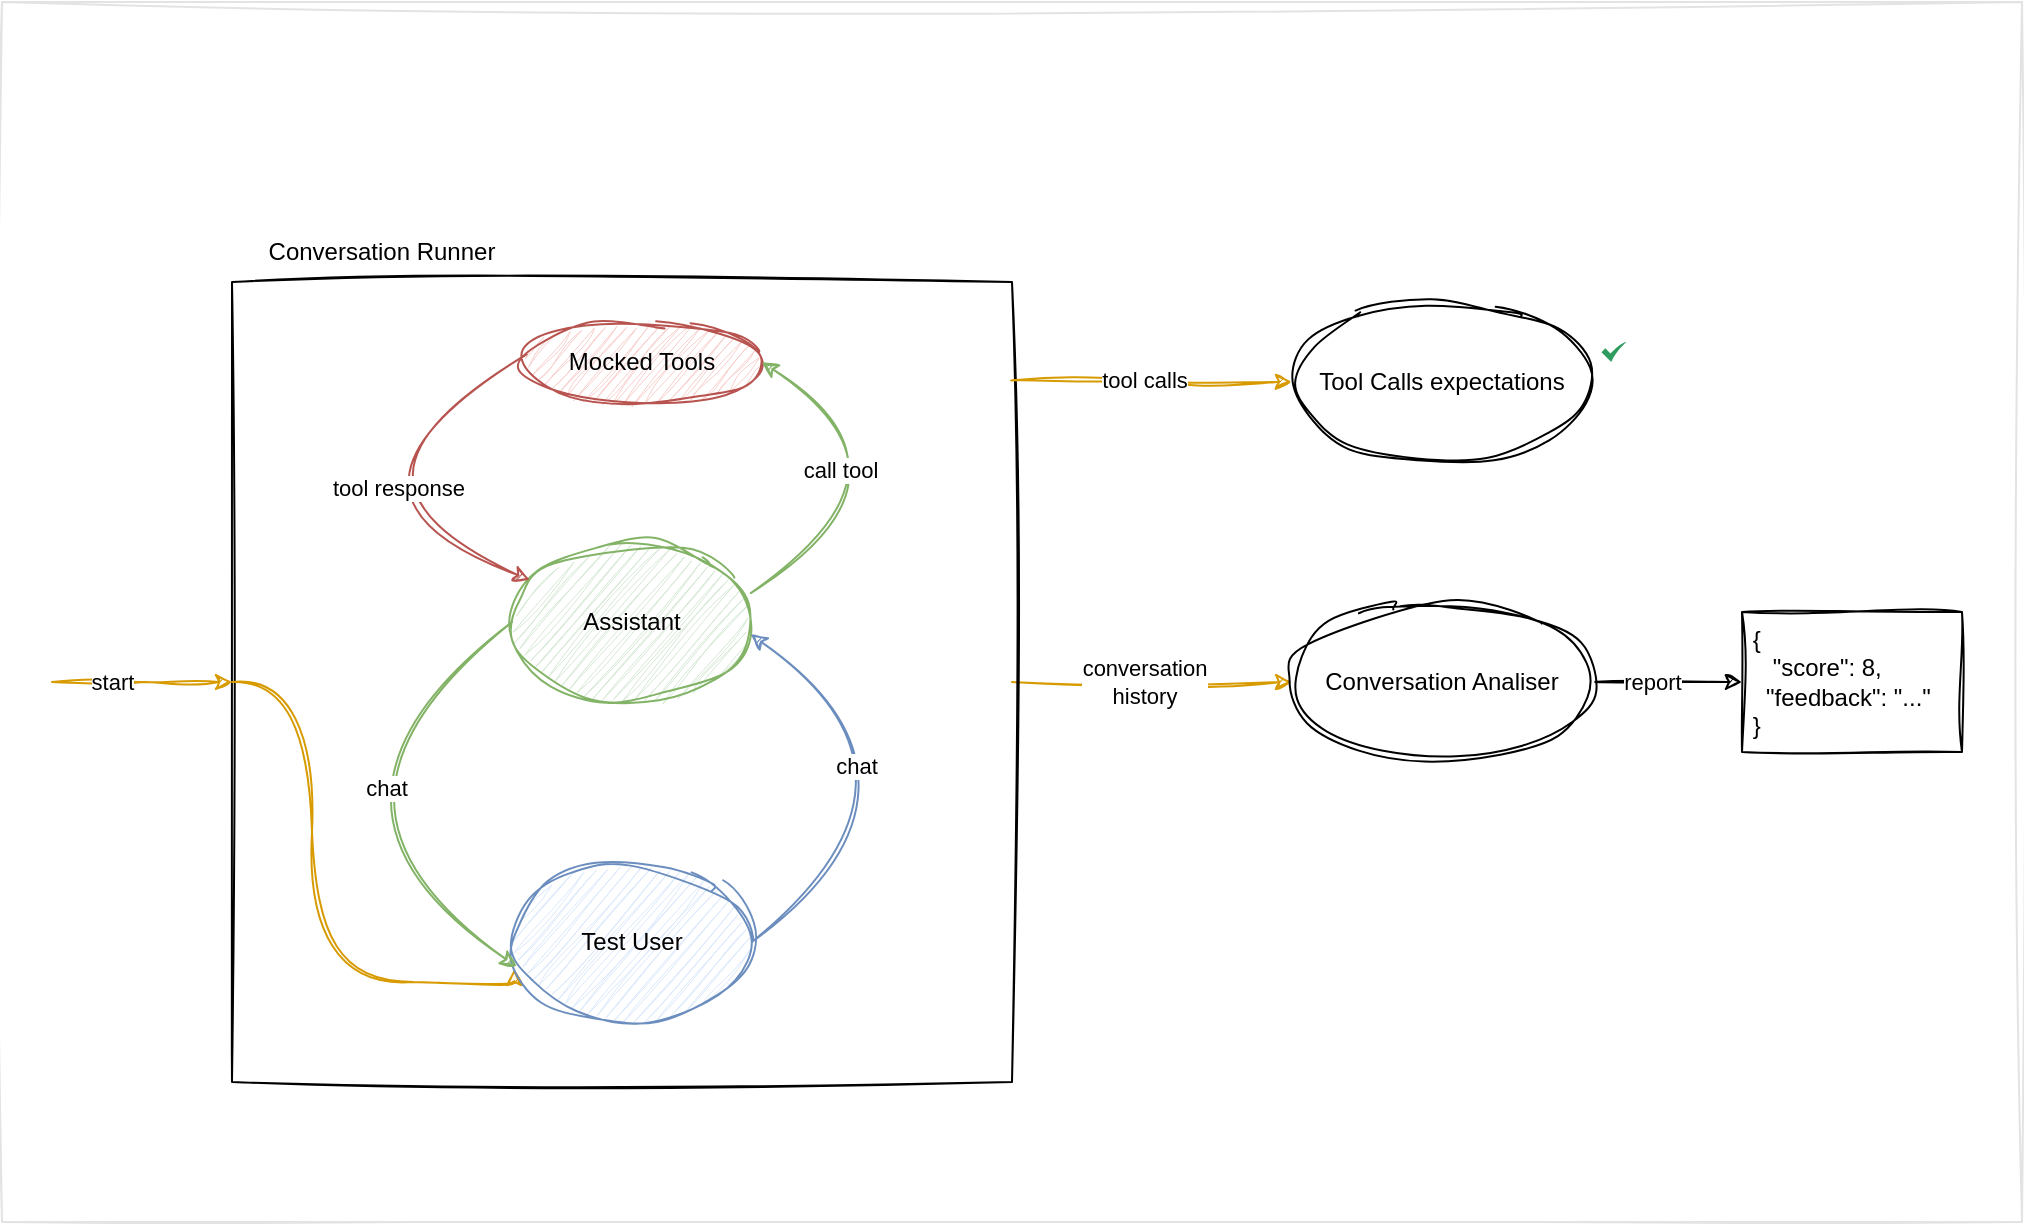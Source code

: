 <mxfile>
    <diagram name="Page-1" id="YgzLJy31ku_g3opXr3VX">
        <mxGraphModel dx="627" dy="-215" grid="1" gridSize="10" guides="1" tooltips="1" connect="1" arrows="1" fold="1" page="1" pageScale="1" pageWidth="1100" pageHeight="850" math="0" shadow="0">
            <root>
                <mxCell id="0"/>
                <mxCell id="1" parent="0"/>
                <mxCell id="jn6XTcoIALbjwuE5r2c3-2" value="" style="rounded=0;whiteSpace=wrap;html=1;strokeColor=#E3E3E3;sketch=1;curveFitting=1;jiggle=2;" parent="1" vertex="1">
                    <mxGeometry x="45" y="960" width="1010" height="610" as="geometry"/>
                </mxCell>
                <mxCell id="upVK2GjL-qc3BXvUK6z0-41" style="edgeStyle=orthogonalEdgeStyle;rounded=0;orthogonalLoop=1;jettySize=auto;html=1;fillColor=#ffe6cc;strokeColor=#d79b00;sketch=1;curveFitting=1;jiggle=2;exitX=1;exitY=0.5;exitDx=0;exitDy=0;" parent="1" source="upVK2GjL-qc3BXvUK6z0-2" target="upVK2GjL-qc3BXvUK6z0-33" edge="1">
                    <mxGeometry relative="1" as="geometry"/>
                </mxCell>
                <mxCell id="upVK2GjL-qc3BXvUK6z0-43" value="conversation&lt;div&gt;history&lt;/div&gt;" style="edgeLabel;html=1;align=center;verticalAlign=middle;resizable=0;points=[];sketch=1;curveFitting=1;jiggle=2;" parent="upVK2GjL-qc3BXvUK6z0-41" vertex="1" connectable="0">
                    <mxGeometry x="-0.252" y="1" relative="1" as="geometry">
                        <mxPoint x="13" y="1" as="offset"/>
                    </mxGeometry>
                </mxCell>
                <mxCell id="upVK2GjL-qc3BXvUK6z0-2" value="&lt;h3&gt;&lt;br&gt;&lt;/h3&gt;" style="rounded=0;whiteSpace=wrap;html=1;align=left;verticalAlign=top;sketch=1;curveFitting=1;jiggle=2;" parent="1" vertex="1">
                    <mxGeometry x="160" y="1100" width="390" height="400" as="geometry"/>
                </mxCell>
                <mxCell id="upVK2GjL-qc3BXvUK6z0-30" style="edgeStyle=orthogonalEdgeStyle;rounded=0;orthogonalLoop=1;jettySize=auto;html=1;startArrow=classic;startFill=1;endArrow=none;endFill=0;fillColor=#ffe6cc;strokeColor=#d79b00;sketch=1;curveFitting=1;jiggle=2;" parent="1" source="upVK2GjL-qc3BXvUK6z0-2" edge="1">
                    <mxGeometry relative="1" as="geometry">
                        <mxPoint x="70" y="1300" as="targetPoint"/>
                        <mxPoint x="200.0" y="1429.73" as="sourcePoint"/>
                    </mxGeometry>
                </mxCell>
                <mxCell id="upVK2GjL-qc3BXvUK6z0-31" value="start" style="edgeLabel;html=1;align=center;verticalAlign=middle;resizable=0;points=[];sketch=1;curveFitting=1;jiggle=2;" parent="upVK2GjL-qc3BXvUK6z0-30" vertex="1" connectable="0">
                    <mxGeometry x="0.809" y="-2" relative="1" as="geometry">
                        <mxPoint x="21" y="2" as="offset"/>
                    </mxGeometry>
                </mxCell>
                <mxCell id="upVK2GjL-qc3BXvUK6z0-51" style="edgeStyle=orthogonalEdgeStyle;rounded=0;orthogonalLoop=1;jettySize=auto;html=1;entryX=0;entryY=0.5;entryDx=0;entryDy=0;curved=1;exitX=0.01;exitY=0.668;exitDx=0;exitDy=0;exitPerimeter=0;startArrow=classic;startFill=1;endArrow=none;endFill=0;fillColor=#ffe6cc;strokeColor=#d79b00;sketch=1;curveFitting=1;jiggle=2;" parent="1" source="nqvSTzeSLYggFFPvCb2e-24" target="upVK2GjL-qc3BXvUK6z0-2" edge="1">
                    <mxGeometry relative="1" as="geometry">
                        <Array as="points">
                            <mxPoint x="301" y="1450"/>
                            <mxPoint x="200" y="1450"/>
                            <mxPoint x="200" y="1300"/>
                        </Array>
                    </mxGeometry>
                </mxCell>
                <mxCell id="nqvSTzeSLYggFFPvCb2e-24" value="Test User" style="ellipse;whiteSpace=wrap;html=1;sketch=1;curveFitting=1;jiggle=2;fillColor=#dae8fc;strokeColor=#6c8ebf;" parent="1" vertex="1">
                    <mxGeometry x="300" y="1390" width="120" height="80" as="geometry"/>
                </mxCell>
                <mxCell id="upVK2GjL-qc3BXvUK6z0-1" value="Assistant" style="ellipse;whiteSpace=wrap;html=1;sketch=1;curveFitting=1;jiggle=2;fillColor=#d5e8d4;strokeColor=#82b366;" parent="1" vertex="1">
                    <mxGeometry x="300" y="1230" width="120" height="80" as="geometry"/>
                </mxCell>
                <mxCell id="upVK2GjL-qc3BXvUK6z0-7" value="" style="curved=1;endArrow=none;html=1;rounded=0;exitX=0.02;exitY=0.653;exitDx=0;exitDy=0;exitPerimeter=0;startArrow=classic;startFill=1;endFill=0;entryX=0;entryY=0.5;entryDx=0;entryDy=0;fillColor=#d5e8d4;strokeColor=#82b366;sketch=1;curveFitting=1;jiggle=2;" parent="1" source="nqvSTzeSLYggFFPvCb2e-24" target="upVK2GjL-qc3BXvUK6z0-1" edge="1">
                    <mxGeometry width="50" height="50" relative="1" as="geometry">
                        <mxPoint x="440" y="1380" as="sourcePoint"/>
                        <mxPoint x="490" y="1330" as="targetPoint"/>
                        <Array as="points">
                            <mxPoint x="180" y="1360"/>
                        </Array>
                    </mxGeometry>
                </mxCell>
                <mxCell id="upVK2GjL-qc3BXvUK6z0-18" value="chat" style="edgeLabel;html=1;align=center;verticalAlign=middle;resizable=0;points=[];sketch=1;curveFitting=1;jiggle=2;" parent="upVK2GjL-qc3BXvUK6z0-7" vertex="1" connectable="0">
                    <mxGeometry x="0.328" y="-28" relative="1" as="geometry">
                        <mxPoint as="offset"/>
                    </mxGeometry>
                </mxCell>
                <mxCell id="upVK2GjL-qc3BXvUK6z0-15" value="" style="curved=1;endArrow=none;html=1;rounded=0;entryX=1;entryY=0.5;entryDx=0;entryDy=0;exitX=0.995;exitY=0.577;exitDx=0;exitDy=0;exitPerimeter=0;startArrow=classic;startFill=1;endFill=0;fillColor=#dae8fc;strokeColor=#6c8ebf;sketch=1;curveFitting=1;jiggle=2;" parent="1" source="upVK2GjL-qc3BXvUK6z0-1" target="nqvSTzeSLYggFFPvCb2e-24" edge="1">
                    <mxGeometry width="50" height="50" relative="1" as="geometry">
                        <mxPoint x="522" y="1446" as="sourcePoint"/>
                        <mxPoint x="520" y="1274" as="targetPoint"/>
                        <Array as="points">
                            <mxPoint x="520" y="1350"/>
                        </Array>
                    </mxGeometry>
                </mxCell>
                <mxCell id="upVK2GjL-qc3BXvUK6z0-17" value="chat" style="edgeLabel;html=1;align=center;verticalAlign=middle;resizable=0;points=[];sketch=1;curveFitting=1;jiggle=2;" parent="upVK2GjL-qc3BXvUK6z0-15" vertex="1" connectable="0">
                    <mxGeometry x="-0.359" y="-22" relative="1" as="geometry">
                        <mxPoint as="offset"/>
                    </mxGeometry>
                </mxCell>
                <mxCell id="upVK2GjL-qc3BXvUK6z0-19" value="Mocked Tools" style="ellipse;whiteSpace=wrap;html=1;fillColor=#f8cecc;strokeColor=#b85450;sketch=1;curveFitting=1;jiggle=2;" parent="1" vertex="1">
                    <mxGeometry x="305" y="1120" width="120" height="40" as="geometry"/>
                </mxCell>
                <mxCell id="upVK2GjL-qc3BXvUK6z0-26" value="" style="curved=1;endArrow=none;html=1;rounded=0;startArrow=classic;startFill=1;endFill=0;entryX=0.019;entryY=0.404;entryDx=0;entryDy=0;entryPerimeter=0;sketch=1;curveFitting=1;jiggle=2;fillColor=#f8cecc;strokeColor=#b85450;" parent="1" source="upVK2GjL-qc3BXvUK6z0-1" target="upVK2GjL-qc3BXvUK6z0-19" edge="1">
                    <mxGeometry width="50" height="50" relative="1" as="geometry">
                        <mxPoint x="262" y="1282" as="sourcePoint"/>
                        <mxPoint x="260" y="1110" as="targetPoint"/>
                        <Array as="points">
                            <mxPoint x="190" y="1200"/>
                        </Array>
                    </mxGeometry>
                </mxCell>
                <mxCell id="upVK2GjL-qc3BXvUK6z0-27" value="tool response" style="edgeLabel;html=1;align=center;verticalAlign=middle;resizable=0;points=[];sketch=1;curveFitting=1;jiggle=2;" parent="upVK2GjL-qc3BXvUK6z0-26" vertex="1" connectable="0">
                    <mxGeometry x="0.328" y="-28" relative="1" as="geometry">
                        <mxPoint as="offset"/>
                    </mxGeometry>
                </mxCell>
                <mxCell id="upVK2GjL-qc3BXvUK6z0-28" value="" style="curved=1;endArrow=none;html=1;rounded=0;startArrow=classic;startFill=1;endFill=0;exitX=1;exitY=0.5;exitDx=0;exitDy=0;entryX=0.995;entryY=0.319;entryDx=0;entryDy=0;entryPerimeter=0;fillColor=#d5e8d4;strokeColor=#82b366;sketch=1;curveFitting=1;jiggle=2;" parent="1" source="upVK2GjL-qc3BXvUK6z0-19" target="upVK2GjL-qc3BXvUK6z0-1" edge="1">
                    <mxGeometry width="50" height="50" relative="1" as="geometry">
                        <mxPoint x="526" y="1251" as="sourcePoint"/>
                        <mxPoint x="538" y="1150" as="targetPoint"/>
                        <Array as="points">
                            <mxPoint x="510" y="1198"/>
                        </Array>
                    </mxGeometry>
                </mxCell>
                <mxCell id="upVK2GjL-qc3BXvUK6z0-29" value="call tool" style="edgeLabel;html=1;align=center;verticalAlign=middle;resizable=0;points=[];sketch=1;curveFitting=1;jiggle=2;" parent="upVK2GjL-qc3BXvUK6z0-28" vertex="1" connectable="0">
                    <mxGeometry x="0.328" y="-28" relative="1" as="geometry">
                        <mxPoint as="offset"/>
                    </mxGeometry>
                </mxCell>
                <mxCell id="upVK2GjL-qc3BXvUK6z0-42" style="edgeStyle=orthogonalEdgeStyle;rounded=0;orthogonalLoop=1;jettySize=auto;html=1;entryX=0;entryY=0.5;entryDx=0;entryDy=0;sketch=1;curveFitting=1;jiggle=2;" parent="1" source="upVK2GjL-qc3BXvUK6z0-33" target="upVK2GjL-qc3BXvUK6z0-40" edge="1">
                    <mxGeometry relative="1" as="geometry"/>
                </mxCell>
                <mxCell id="upVK2GjL-qc3BXvUK6z0-44" value="report" style="edgeLabel;html=1;align=center;verticalAlign=middle;resizable=0;points=[];sketch=1;curveFitting=1;jiggle=2;" parent="upVK2GjL-qc3BXvUK6z0-42" vertex="1" connectable="0">
                    <mxGeometry x="-0.394" y="-2" relative="1" as="geometry">
                        <mxPoint x="7" y="-2" as="offset"/>
                    </mxGeometry>
                </mxCell>
                <mxCell id="upVK2GjL-qc3BXvUK6z0-33" value="Conversation Analiser" style="ellipse;whiteSpace=wrap;html=1;sketch=1;curveFitting=1;jiggle=2;" parent="1" vertex="1">
                    <mxGeometry x="690" y="1260" width="150" height="80" as="geometry"/>
                </mxCell>
                <mxCell id="upVK2GjL-qc3BXvUK6z0-40" value="&amp;nbsp;{&lt;br&gt;&amp;nbsp; &amp;nbsp; &quot;score&quot;: 8,&lt;br&gt;&amp;nbsp; &amp;nbsp;&quot;feedback&quot;: &quot;...&quot;&lt;br&gt;&amp;nbsp;}" style="text;html=1;strokeColor=default;fillColor=none;align=left;verticalAlign=top;whiteSpace=wrap;rounded=0;sketch=1;curveFitting=1;jiggle=2;" parent="1" vertex="1">
                    <mxGeometry x="915" y="1265" width="110" height="70" as="geometry"/>
                </mxCell>
                <mxCell id="upVK2GjL-qc3BXvUK6z0-47" value="Conversation Runner" style="text;html=1;strokeColor=none;fillColor=none;align=center;verticalAlign=middle;whiteSpace=wrap;rounded=0;sketch=1;curveFitting=1;jiggle=2;" parent="1" vertex="1">
                    <mxGeometry x="140" y="1070" width="190" height="30" as="geometry"/>
                </mxCell>
                <mxCell id="UdZLuTKqAmfuTe7pYVBl-1" style="edgeStyle=orthogonalEdgeStyle;rounded=0;orthogonalLoop=1;jettySize=auto;html=1;fillColor=#ffe6cc;strokeColor=#d79b00;sketch=1;curveFitting=1;jiggle=2;exitX=0.999;exitY=0.123;exitDx=0;exitDy=0;exitPerimeter=0;" parent="1" source="upVK2GjL-qc3BXvUK6z0-2" target="UdZLuTKqAmfuTe7pYVBl-3" edge="1">
                    <mxGeometry relative="1" as="geometry">
                        <mxPoint x="610" y="1060" as="sourcePoint"/>
                        <mxPoint x="735" y="1060" as="targetPoint"/>
                    </mxGeometry>
                </mxCell>
                <mxCell id="UdZLuTKqAmfuTe7pYVBl-2" value="tool calls" style="edgeLabel;html=1;align=center;verticalAlign=middle;resizable=0;points=[];sketch=1;curveFitting=1;jiggle=2;" parent="UdZLuTKqAmfuTe7pYVBl-1" vertex="1" connectable="0">
                    <mxGeometry x="-0.252" y="1" relative="1" as="geometry">
                        <mxPoint x="13" y="1" as="offset"/>
                    </mxGeometry>
                </mxCell>
                <mxCell id="UdZLuTKqAmfuTe7pYVBl-3" value="Tool Calls expectations" style="ellipse;whiteSpace=wrap;html=1;sketch=1;curveFitting=1;jiggle=2;" parent="1" vertex="1">
                    <mxGeometry x="690" y="1110" width="150" height="80" as="geometry"/>
                </mxCell>
                <mxCell id="UdZLuTKqAmfuTe7pYVBl-7" value="" style="shape=image;html=1;verticalAlign=top;verticalLabelPosition=bottom;labelBackgroundColor=#ffffff;imageAspect=0;aspect=fixed;image=https://cdn1.iconfinder.com/data/icons/DarkGlass_Reworked/128x128/actions/fileclose.png" parent="1" vertex="1">
                    <mxGeometry x="846" y="1150" width="10" height="10" as="geometry"/>
                </mxCell>
                <mxCell id="UdZLuTKqAmfuTe7pYVBl-8" value="" style="sketch=0;html=1;aspect=fixed;strokeColor=none;shadow=0;align=center;fillColor=#2D9C5E;verticalAlign=top;labelPosition=center;verticalLabelPosition=bottom;shape=mxgraph.gcp2.check" parent="1" vertex="1">
                    <mxGeometry x="844.75" y="1130" width="12.5" height="10" as="geometry"/>
                </mxCell>
            </root>
        </mxGraphModel>
    </diagram>
</mxfile>